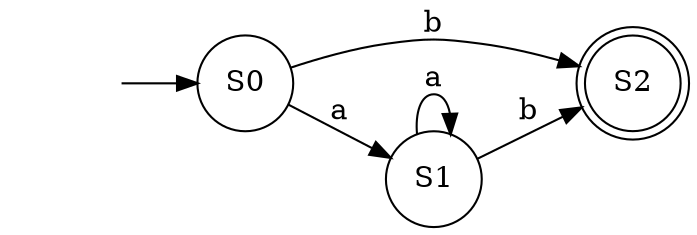 digraph DFA {
	graph [rankdir=LR]
	"" [label="" shape=plaintext]
	S2 [label=S2 shape=doublecircle]
	S1 [label=S1 shape=circle]
	S0 [label=S0 shape=circle]
	"" -> S0 [label=""]
	S0 -> S1 [label=a]
	S0 -> S2 [label=b]
	S1 -> S1 [label=a]
	S1 -> S2 [label=b]
}
